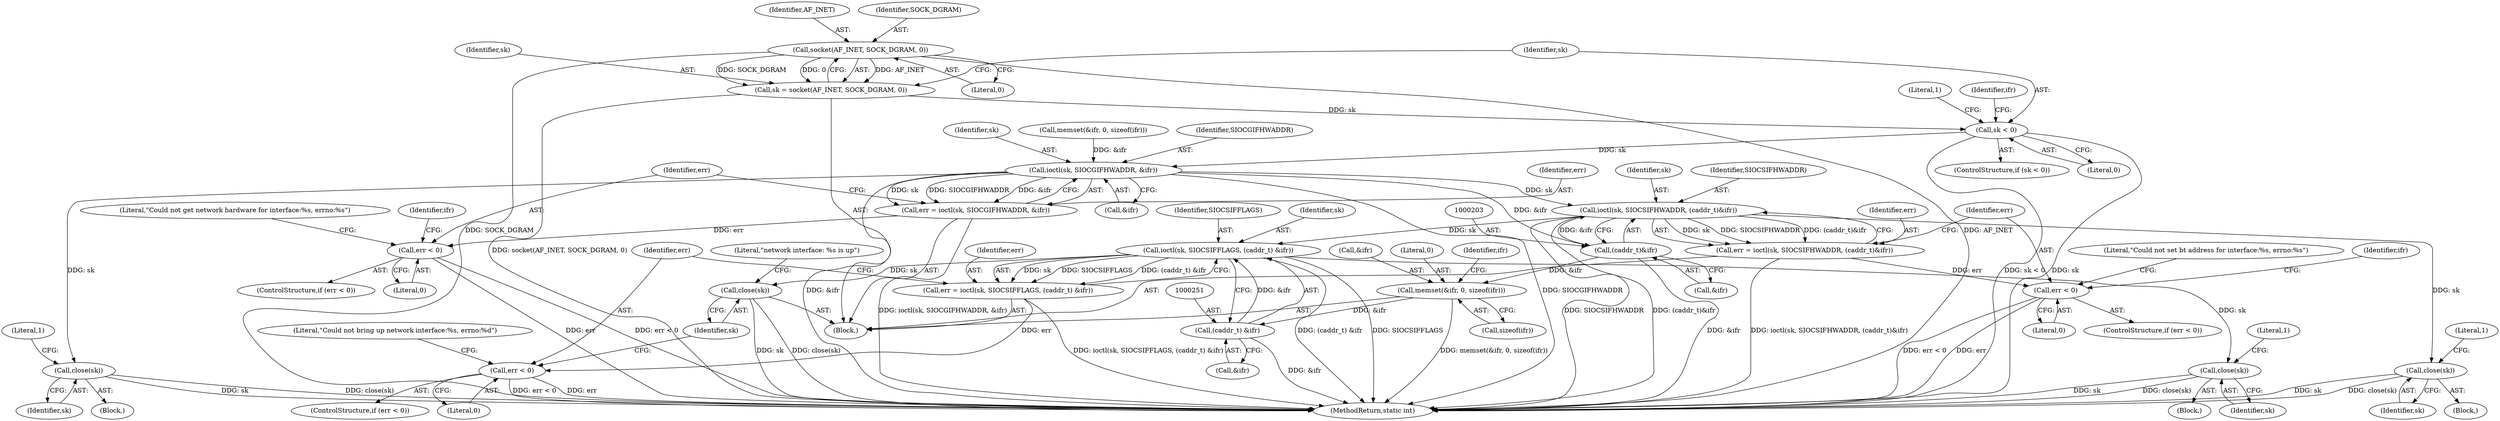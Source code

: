 digraph "0_Android_472271b153c5dc53c28beac55480a8d8434b2d5c_26@API" {
"1000110" [label="(Call,socket(AF_INET, SOCK_DGRAM, 0))"];
"1000108" [label="(Call,sk = socket(AF_INET, SOCK_DGRAM, 0))"];
"1000115" [label="(Call,sk < 0)"];
"1000137" [label="(Call,ioctl(sk, SIOCGIFHWADDR, &ifr))"];
"1000135" [label="(Call,err = ioctl(sk, SIOCGIFHWADDR, &ifr))"];
"1000143" [label="(Call,err < 0)"];
"1000152" [label="(Call,close(sk))"];
"1000199" [label="(Call,ioctl(sk, SIOCSIFHWADDR, (caddr_t)&ifr))"];
"1000197" [label="(Call,err = ioctl(sk, SIOCSIFHWADDR, (caddr_t)&ifr))"];
"1000207" [label="(Call,err < 0)"];
"1000216" [label="(Call,close(sk))"];
"1000247" [label="(Call,ioctl(sk, SIOCSIFFLAGS, (caddr_t) &ifr))"];
"1000245" [label="(Call,err = ioctl(sk, SIOCSIFFLAGS, (caddr_t) &ifr))"];
"1000255" [label="(Call,err < 0)"];
"1000263" [label="(Call,close(sk))"];
"1000268" [label="(Call,close(sk))"];
"1000202" [label="(Call,(caddr_t)&ifr)"];
"1000221" [label="(Call,memset(&ifr, 0, sizeof(ifr)))"];
"1000250" [label="(Call,(caddr_t) &ifr)"];
"1000159" [label="(Identifier,ifr)"];
"1000110" [label="(Call,socket(AF_INET, SOCK_DGRAM, 0))"];
"1000156" [label="(Literal,1)"];
"1000208" [label="(Identifier,err)"];
"1000111" [label="(Identifier,AF_INET)"];
"1000112" [label="(Identifier,SOCK_DGRAM)"];
"1000153" [label="(Identifier,sk)"];
"1000263" [label="(Call,close(sk))"];
"1000257" [label="(Literal,0)"];
"1000148" [label="(Literal,\"Could not get network hardware for interface:%s, errno:%s\")"];
"1000114" [label="(ControlStructure,if (sk < 0))"];
"1000267" [label="(Literal,1)"];
"1000222" [label="(Call,&ifr)"];
"1000245" [label="(Call,err = ioctl(sk, SIOCSIFFLAGS, (caddr_t) &ifr))"];
"1000254" [label="(ControlStructure,if (err < 0))"];
"1000249" [label="(Identifier,SIOCSIFFLAGS)"];
"1000271" [label="(Literal,\"network interface: %s is up\")"];
"1000146" [label="(Block,)"];
"1000225" [label="(Call,sizeof(ifr))"];
"1000247" [label="(Call,ioctl(sk, SIOCSIFFLAGS, (caddr_t) &ifr))"];
"1000108" [label="(Call,sk = socket(AF_INET, SOCK_DGRAM, 0))"];
"1000116" [label="(Identifier,sk)"];
"1000117" [label="(Literal,0)"];
"1000216" [label="(Call,close(sk))"];
"1000121" [label="(Call,memset(&ifr, 0, sizeof(ifr)))"];
"1000139" [label="(Identifier,SIOCGIFHWADDR)"];
"1000140" [label="(Call,&ifr)"];
"1000137" [label="(Call,ioctl(sk, SIOCGIFHWADDR, &ifr))"];
"1000212" [label="(Literal,\"Could not set bt address for interface:%s, errno:%s\")"];
"1000207" [label="(Call,err < 0)"];
"1000210" [label="(Block,)"];
"1000120" [label="(Literal,1)"];
"1000252" [label="(Call,&ifr)"];
"1000256" [label="(Identifier,err)"];
"1000115" [label="(Call,sk < 0)"];
"1000217" [label="(Identifier,sk)"];
"1000144" [label="(Identifier,err)"];
"1000224" [label="(Literal,0)"];
"1000268" [label="(Call,close(sk))"];
"1000250" [label="(Call,(caddr_t) &ifr)"];
"1000201" [label="(Identifier,SIOCSIFHWADDR)"];
"1000246" [label="(Identifier,err)"];
"1000260" [label="(Literal,\"Could not bring up network interface:%s, errno:%d\")"];
"1000275" [label="(MethodReturn,static int)"];
"1000264" [label="(Identifier,sk)"];
"1000145" [label="(Literal,0)"];
"1000223" [label="(Identifier,ifr)"];
"1000255" [label="(Call,err < 0)"];
"1000206" [label="(ControlStructure,if (err < 0))"];
"1000138" [label="(Identifier,sk)"];
"1000269" [label="(Identifier,sk)"];
"1000258" [label="(Block,)"];
"1000123" [label="(Identifier,ifr)"];
"1000136" [label="(Identifier,err)"];
"1000152" [label="(Call,close(sk))"];
"1000202" [label="(Call,(caddr_t)&ifr)"];
"1000197" [label="(Call,err = ioctl(sk, SIOCSIFHWADDR, (caddr_t)&ifr))"];
"1000200" [label="(Identifier,sk)"];
"1000198" [label="(Identifier,err)"];
"1000209" [label="(Literal,0)"];
"1000142" [label="(ControlStructure,if (err < 0))"];
"1000248" [label="(Identifier,sk)"];
"1000104" [label="(Block,)"];
"1000199" [label="(Call,ioctl(sk, SIOCSIFHWADDR, (caddr_t)&ifr))"];
"1000221" [label="(Call,memset(&ifr, 0, sizeof(ifr)))"];
"1000204" [label="(Call,&ifr)"];
"1000113" [label="(Literal,0)"];
"1000135" [label="(Call,err = ioctl(sk, SIOCGIFHWADDR, &ifr))"];
"1000220" [label="(Literal,1)"];
"1000109" [label="(Identifier,sk)"];
"1000229" [label="(Identifier,ifr)"];
"1000143" [label="(Call,err < 0)"];
"1000110" -> "1000108"  [label="AST: "];
"1000110" -> "1000113"  [label="CFG: "];
"1000111" -> "1000110"  [label="AST: "];
"1000112" -> "1000110"  [label="AST: "];
"1000113" -> "1000110"  [label="AST: "];
"1000108" -> "1000110"  [label="CFG: "];
"1000110" -> "1000275"  [label="DDG: SOCK_DGRAM"];
"1000110" -> "1000275"  [label="DDG: AF_INET"];
"1000110" -> "1000108"  [label="DDG: AF_INET"];
"1000110" -> "1000108"  [label="DDG: SOCK_DGRAM"];
"1000110" -> "1000108"  [label="DDG: 0"];
"1000108" -> "1000104"  [label="AST: "];
"1000109" -> "1000108"  [label="AST: "];
"1000116" -> "1000108"  [label="CFG: "];
"1000108" -> "1000275"  [label="DDG: socket(AF_INET, SOCK_DGRAM, 0)"];
"1000108" -> "1000115"  [label="DDG: sk"];
"1000115" -> "1000114"  [label="AST: "];
"1000115" -> "1000117"  [label="CFG: "];
"1000116" -> "1000115"  [label="AST: "];
"1000117" -> "1000115"  [label="AST: "];
"1000120" -> "1000115"  [label="CFG: "];
"1000123" -> "1000115"  [label="CFG: "];
"1000115" -> "1000275"  [label="DDG: sk < 0"];
"1000115" -> "1000275"  [label="DDG: sk"];
"1000115" -> "1000137"  [label="DDG: sk"];
"1000137" -> "1000135"  [label="AST: "];
"1000137" -> "1000140"  [label="CFG: "];
"1000138" -> "1000137"  [label="AST: "];
"1000139" -> "1000137"  [label="AST: "];
"1000140" -> "1000137"  [label="AST: "];
"1000135" -> "1000137"  [label="CFG: "];
"1000137" -> "1000275"  [label="DDG: SIOCGIFHWADDR"];
"1000137" -> "1000275"  [label="DDG: &ifr"];
"1000137" -> "1000135"  [label="DDG: sk"];
"1000137" -> "1000135"  [label="DDG: SIOCGIFHWADDR"];
"1000137" -> "1000135"  [label="DDG: &ifr"];
"1000121" -> "1000137"  [label="DDG: &ifr"];
"1000137" -> "1000152"  [label="DDG: sk"];
"1000137" -> "1000199"  [label="DDG: sk"];
"1000137" -> "1000202"  [label="DDG: &ifr"];
"1000135" -> "1000104"  [label="AST: "];
"1000136" -> "1000135"  [label="AST: "];
"1000144" -> "1000135"  [label="CFG: "];
"1000135" -> "1000275"  [label="DDG: ioctl(sk, SIOCGIFHWADDR, &ifr)"];
"1000135" -> "1000143"  [label="DDG: err"];
"1000143" -> "1000142"  [label="AST: "];
"1000143" -> "1000145"  [label="CFG: "];
"1000144" -> "1000143"  [label="AST: "];
"1000145" -> "1000143"  [label="AST: "];
"1000148" -> "1000143"  [label="CFG: "];
"1000159" -> "1000143"  [label="CFG: "];
"1000143" -> "1000275"  [label="DDG: err"];
"1000143" -> "1000275"  [label="DDG: err < 0"];
"1000152" -> "1000146"  [label="AST: "];
"1000152" -> "1000153"  [label="CFG: "];
"1000153" -> "1000152"  [label="AST: "];
"1000156" -> "1000152"  [label="CFG: "];
"1000152" -> "1000275"  [label="DDG: close(sk)"];
"1000152" -> "1000275"  [label="DDG: sk"];
"1000199" -> "1000197"  [label="AST: "];
"1000199" -> "1000202"  [label="CFG: "];
"1000200" -> "1000199"  [label="AST: "];
"1000201" -> "1000199"  [label="AST: "];
"1000202" -> "1000199"  [label="AST: "];
"1000197" -> "1000199"  [label="CFG: "];
"1000199" -> "1000275"  [label="DDG: SIOCSIFHWADDR"];
"1000199" -> "1000275"  [label="DDG: (caddr_t)&ifr"];
"1000199" -> "1000197"  [label="DDG: sk"];
"1000199" -> "1000197"  [label="DDG: SIOCSIFHWADDR"];
"1000199" -> "1000197"  [label="DDG: (caddr_t)&ifr"];
"1000202" -> "1000199"  [label="DDG: &ifr"];
"1000199" -> "1000216"  [label="DDG: sk"];
"1000199" -> "1000247"  [label="DDG: sk"];
"1000197" -> "1000104"  [label="AST: "];
"1000198" -> "1000197"  [label="AST: "];
"1000208" -> "1000197"  [label="CFG: "];
"1000197" -> "1000275"  [label="DDG: ioctl(sk, SIOCSIFHWADDR, (caddr_t)&ifr)"];
"1000197" -> "1000207"  [label="DDG: err"];
"1000207" -> "1000206"  [label="AST: "];
"1000207" -> "1000209"  [label="CFG: "];
"1000208" -> "1000207"  [label="AST: "];
"1000209" -> "1000207"  [label="AST: "];
"1000212" -> "1000207"  [label="CFG: "];
"1000223" -> "1000207"  [label="CFG: "];
"1000207" -> "1000275"  [label="DDG: err"];
"1000207" -> "1000275"  [label="DDG: err < 0"];
"1000216" -> "1000210"  [label="AST: "];
"1000216" -> "1000217"  [label="CFG: "];
"1000217" -> "1000216"  [label="AST: "];
"1000220" -> "1000216"  [label="CFG: "];
"1000216" -> "1000275"  [label="DDG: close(sk)"];
"1000216" -> "1000275"  [label="DDG: sk"];
"1000247" -> "1000245"  [label="AST: "];
"1000247" -> "1000250"  [label="CFG: "];
"1000248" -> "1000247"  [label="AST: "];
"1000249" -> "1000247"  [label="AST: "];
"1000250" -> "1000247"  [label="AST: "];
"1000245" -> "1000247"  [label="CFG: "];
"1000247" -> "1000275"  [label="DDG: (caddr_t) &ifr"];
"1000247" -> "1000275"  [label="DDG: SIOCSIFFLAGS"];
"1000247" -> "1000245"  [label="DDG: sk"];
"1000247" -> "1000245"  [label="DDG: SIOCSIFFLAGS"];
"1000247" -> "1000245"  [label="DDG: (caddr_t) &ifr"];
"1000250" -> "1000247"  [label="DDG: &ifr"];
"1000247" -> "1000263"  [label="DDG: sk"];
"1000247" -> "1000268"  [label="DDG: sk"];
"1000245" -> "1000104"  [label="AST: "];
"1000246" -> "1000245"  [label="AST: "];
"1000256" -> "1000245"  [label="CFG: "];
"1000245" -> "1000275"  [label="DDG: ioctl(sk, SIOCSIFFLAGS, (caddr_t) &ifr)"];
"1000245" -> "1000255"  [label="DDG: err"];
"1000255" -> "1000254"  [label="AST: "];
"1000255" -> "1000257"  [label="CFG: "];
"1000256" -> "1000255"  [label="AST: "];
"1000257" -> "1000255"  [label="AST: "];
"1000260" -> "1000255"  [label="CFG: "];
"1000269" -> "1000255"  [label="CFG: "];
"1000255" -> "1000275"  [label="DDG: err < 0"];
"1000255" -> "1000275"  [label="DDG: err"];
"1000263" -> "1000258"  [label="AST: "];
"1000263" -> "1000264"  [label="CFG: "];
"1000264" -> "1000263"  [label="AST: "];
"1000267" -> "1000263"  [label="CFG: "];
"1000263" -> "1000275"  [label="DDG: sk"];
"1000263" -> "1000275"  [label="DDG: close(sk)"];
"1000268" -> "1000104"  [label="AST: "];
"1000268" -> "1000269"  [label="CFG: "];
"1000269" -> "1000268"  [label="AST: "];
"1000271" -> "1000268"  [label="CFG: "];
"1000268" -> "1000275"  [label="DDG: sk"];
"1000268" -> "1000275"  [label="DDG: close(sk)"];
"1000202" -> "1000204"  [label="CFG: "];
"1000203" -> "1000202"  [label="AST: "];
"1000204" -> "1000202"  [label="AST: "];
"1000202" -> "1000275"  [label="DDG: &ifr"];
"1000202" -> "1000221"  [label="DDG: &ifr"];
"1000221" -> "1000104"  [label="AST: "];
"1000221" -> "1000225"  [label="CFG: "];
"1000222" -> "1000221"  [label="AST: "];
"1000224" -> "1000221"  [label="AST: "];
"1000225" -> "1000221"  [label="AST: "];
"1000229" -> "1000221"  [label="CFG: "];
"1000221" -> "1000275"  [label="DDG: memset(&ifr, 0, sizeof(ifr))"];
"1000221" -> "1000250"  [label="DDG: &ifr"];
"1000250" -> "1000252"  [label="CFG: "];
"1000251" -> "1000250"  [label="AST: "];
"1000252" -> "1000250"  [label="AST: "];
"1000250" -> "1000275"  [label="DDG: &ifr"];
}
